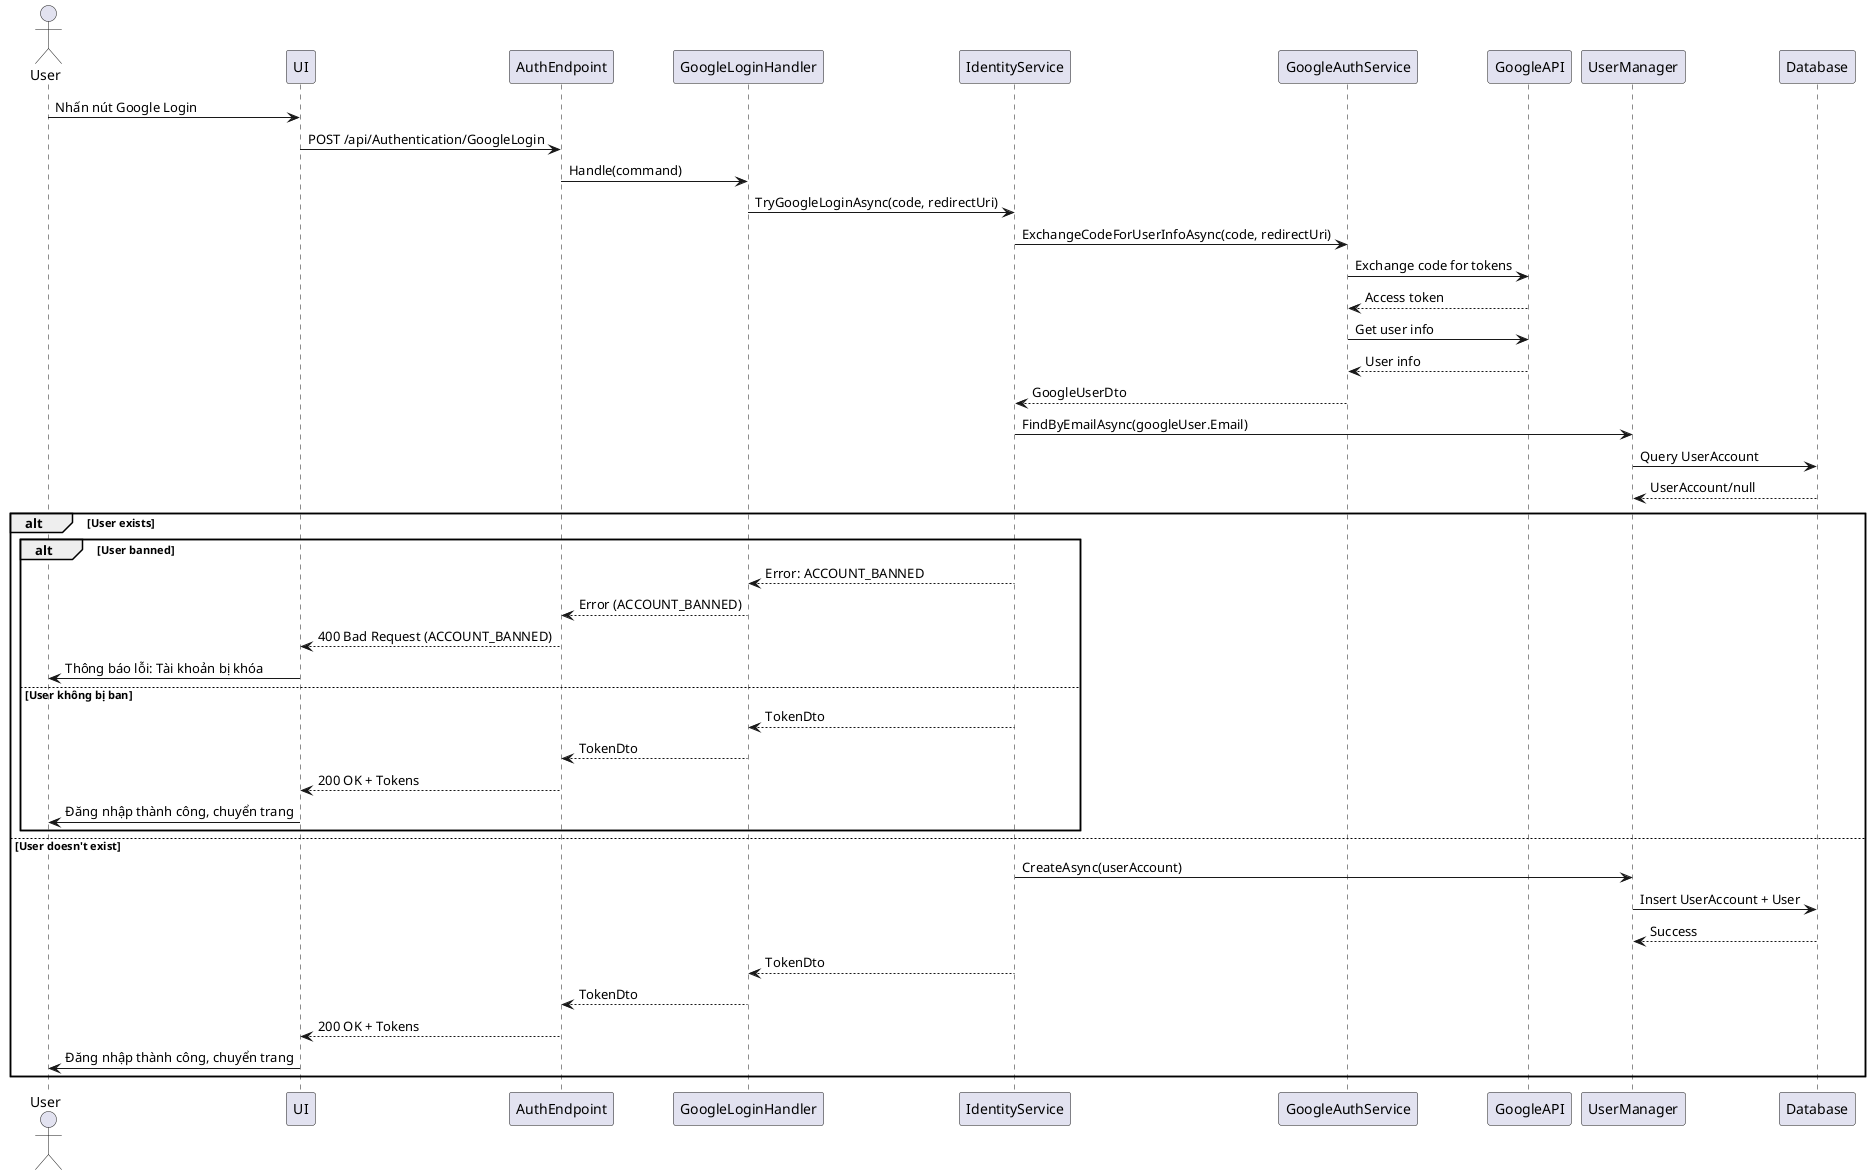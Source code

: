 @startuml
actor User
participant UI
participant AuthEndpoint
participant GoogleLoginHandler
participant IdentityService
participant GoogleAuthService
participant GoogleAPI
participant UserManager
participant Database

User -> UI : Nhấn nút Google Login
UI -> AuthEndpoint : POST /api/Authentication/GoogleLogin
AuthEndpoint -> GoogleLoginHandler : Handle(command)
GoogleLoginHandler -> IdentityService : TryGoogleLoginAsync(code, redirectUri)
IdentityService -> GoogleAuthService : ExchangeCodeForUserInfoAsync(code, redirectUri)
GoogleAuthService -> GoogleAPI : Exchange code for tokens
GoogleAPI --> GoogleAuthService : Access token
GoogleAuthService -> GoogleAPI : Get user info
GoogleAPI --> GoogleAuthService : User info
GoogleAuthService --> IdentityService : GoogleUserDto
IdentityService -> UserManager : FindByEmailAsync(googleUser.Email)
UserManager -> Database : Query UserAccount
Database --> UserManager : UserAccount/null
alt User exists
    alt User banned
        IdentityService --> GoogleLoginHandler : Error: ACCOUNT_BANNED
        GoogleLoginHandler --> AuthEndpoint : Error (ACCOUNT_BANNED)
        AuthEndpoint --> UI : 400 Bad Request (ACCOUNT_BANNED)
        UI -> User : Thông báo lỗi: Tài khoản bị khóa
    else User không bị ban
        IdentityService --> GoogleLoginHandler : TokenDto
        GoogleLoginHandler --> AuthEndpoint : TokenDto
        AuthEndpoint --> UI : 200 OK + Tokens
        UI -> User : Đăng nhập thành công, chuyển trang
    end
else User doesn't exist
    IdentityService -> UserManager : CreateAsync(userAccount)
    UserManager -> Database : Insert UserAccount + User
    Database --> UserManager : Success
    IdentityService --> GoogleLoginHandler : TokenDto
    GoogleLoginHandler --> AuthEndpoint : TokenDto
    AuthEndpoint --> UI : 200 OK + Tokens
    UI -> User : Đăng nhập thành công, chuyển trang
end
@enduml